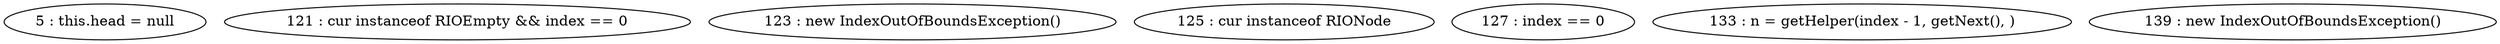 digraph G {
"5 : this.head = null"
"121 : cur instanceof RIOEmpty && index == 0"
"123 : new IndexOutOfBoundsException()"
"125 : cur instanceof RIONode"
"127 : index == 0"
"133 : n = getHelper(index - 1, getNext(), )"
"139 : new IndexOutOfBoundsException()"
}
